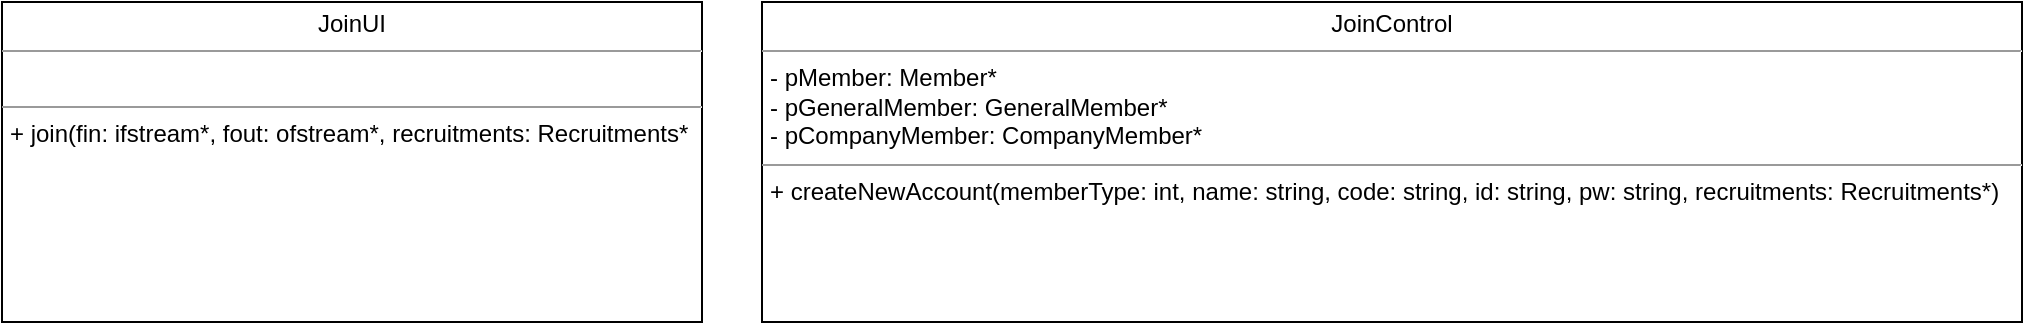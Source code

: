 <mxfile version="20.8.16" type="device" pages="3"><diagram name="1.1 회원가입" id="oA-aWMpQf1TM3ehHMViJ"><mxGraphModel dx="1434" dy="844" grid="1" gridSize="10" guides="1" tooltips="1" connect="1" arrows="1" fold="1" page="1" pageScale="1" pageWidth="1169" pageHeight="827" math="0" shadow="0"><root><mxCell id="0"/><mxCell id="1" parent="0"/><mxCell id="arrQ4e9a8Nfv__-tIyUq-5" value="&lt;p style=&quot;margin:0px;margin-top:4px;text-align:center;&quot;&gt;JoinUI&lt;/p&gt;&lt;hr size=&quot;1&quot;&gt;&lt;p style=&quot;margin:0px;margin-left:4px;&quot;&gt;&lt;br&gt;&lt;/p&gt;&lt;hr size=&quot;1&quot;&gt;&lt;p style=&quot;margin:0px;margin-left:4px;&quot;&gt;+ join(fin: ifstream*, fout: ofstream*,&amp;nbsp;recruitments:&amp;nbsp;Recruitments*&lt;/p&gt;" style="verticalAlign=top;align=left;overflow=fill;fontSize=12;fontFamily=Helvetica;html=1;" parent="1" vertex="1"><mxGeometry x="30" y="200" width="350" height="160" as="geometry"/></mxCell><mxCell id="L4J6kFEqBn5hrrVrAGR6-1" value="&lt;p style=&quot;margin:0px;margin-top:4px;text-align:center;&quot;&gt;JoinControl&lt;/p&gt;&lt;hr size=&quot;1&quot;&gt;&lt;p style=&quot;margin:0px;margin-left:4px;&quot;&gt;- pMember: Member*&lt;/p&gt;&lt;p style=&quot;margin:0px;margin-left:4px;&quot;&gt;- pGeneralMember: GeneralMember*&lt;/p&gt;&lt;p style=&quot;margin:0px;margin-left:4px;&quot;&gt;- pCompanyMember: CompanyMember*&lt;/p&gt;&lt;hr size=&quot;1&quot;&gt;&lt;p style=&quot;margin:0px;margin-left:4px;&quot;&gt;+ createNewAccount(memberType: int, name: string, code: string, id: string, pw: string, recruitments: Recruitments*)&lt;/p&gt;" style="verticalAlign=top;align=left;overflow=fill;fontSize=12;fontFamily=Helvetica;html=1;" vertex="1" parent="1"><mxGeometry x="410" y="200" width="630" height="160" as="geometry"/></mxCell></root></mxGraphModel></diagram><diagram id="ma9M8_XRfZI8BrRw5i38" name="1.2 회원탈퇴"><mxGraphModel dx="1434" dy="844" grid="1" gridSize="10" guides="1" tooltips="1" connect="1" arrows="1" fold="1" page="1" pageScale="1" pageWidth="1169" pageHeight="827" math="0" shadow="0"><root><mxCell id="0"/><mxCell id="1" parent="0"/><mxCell id="GXWCLrEgQpP5GhJ6K5VV-1" value="&lt;p style=&quot;margin:0px;margin-top:4px;text-align:center;&quot;&gt;WithdrawalUI&lt;/p&gt;&lt;hr size=&quot;1&quot;&gt;&lt;p style=&quot;margin:0px;margin-left:4px;&quot;&gt;&lt;br&gt;&lt;/p&gt;&lt;hr size=&quot;1&quot;&gt;&lt;p style=&quot;margin:0px;margin-left:4px;&quot;&gt;+ withdrawal(fin: ifstream*, fout: ofstream*, currentUser: Member*)&lt;/p&gt;" style="verticalAlign=top;align=left;overflow=fill;fontSize=12;fontFamily=Helvetica;html=1;" vertex="1" parent="1"><mxGeometry x="100" y="320" width="370" height="80" as="geometry"/></mxCell><mxCell id="GXWCLrEgQpP5GhJ6K5VV-2" value="&lt;p style=&quot;margin:0px;margin-top:4px;text-align:center;&quot;&gt;WithdrawalControl&lt;/p&gt;&lt;hr size=&quot;1&quot;&gt;&lt;p style=&quot;margin:0px;margin-left:4px;&quot;&gt;&lt;br&gt;&lt;/p&gt;&lt;hr size=&quot;1&quot;&gt;&lt;p style=&quot;margin:0px;margin-left:4px;&quot;&gt;+ deleteUserInfo(currentUser: Member*)&lt;/p&gt;" style="verticalAlign=top;align=left;overflow=fill;fontSize=12;fontFamily=Helvetica;html=1;" vertex="1" parent="1"><mxGeometry x="540" y="304" width="230" height="110" as="geometry"/></mxCell></root></mxGraphModel></diagram><diagram id="e0AGPq6RlwphrjVHgUyn" name="로그인"><mxGraphModel dx="1434" dy="844" grid="1" gridSize="10" guides="1" tooltips="1" connect="1" arrows="1" fold="1" page="1" pageScale="1" pageWidth="1169" pageHeight="827" math="0" shadow="0"><root><mxCell id="0"/><mxCell id="1" parent="0"/><mxCell id="SRWYs8ysJJWkTGggkxtf-1" value="&lt;p style=&quot;margin:0px;margin-top:4px;text-align:center;&quot;&gt;LogInUI&lt;/p&gt;&lt;hr size=&quot;1&quot;&gt;&lt;p style=&quot;margin:0px;margin-left:4px;&quot;&gt;&lt;br&gt;&lt;/p&gt;&lt;hr size=&quot;1&quot;&gt;&lt;p style=&quot;margin:0px;margin-left:4px;&quot;&gt;+&amp;nbsp;logIn(fin: ifstream*, fout: ofstream*, currentUser: Member*)&lt;/p&gt;" style="verticalAlign=top;align=left;overflow=fill;fontSize=12;fontFamily=Helvetica;html=1;" vertex="1" parent="1"><mxGeometry x="110" y="324" width="330" height="80" as="geometry"/></mxCell><mxCell id="SRWYs8ysJJWkTGggkxtf-2" value="&lt;p style=&quot;margin:0px;margin-top:4px;text-align:center;&quot;&gt;LogInControl&lt;/p&gt;&lt;hr size=&quot;1&quot;&gt;&lt;p style=&quot;margin:0px;margin-left:4px;&quot;&gt;&lt;br&gt;&lt;/p&gt;&lt;hr size=&quot;1&quot;&gt;&lt;p style=&quot;margin:0px;margin-left:4px;&quot;&gt;+ logIn(id: string, pw: string, currentUser: Member*)&lt;/p&gt;" style="verticalAlign=top;align=left;overflow=fill;fontSize=12;fontFamily=Helvetica;html=1;" vertex="1" parent="1"><mxGeometry x="480" y="324" width="280" height="90" as="geometry"/></mxCell></root></mxGraphModel></diagram></mxfile>